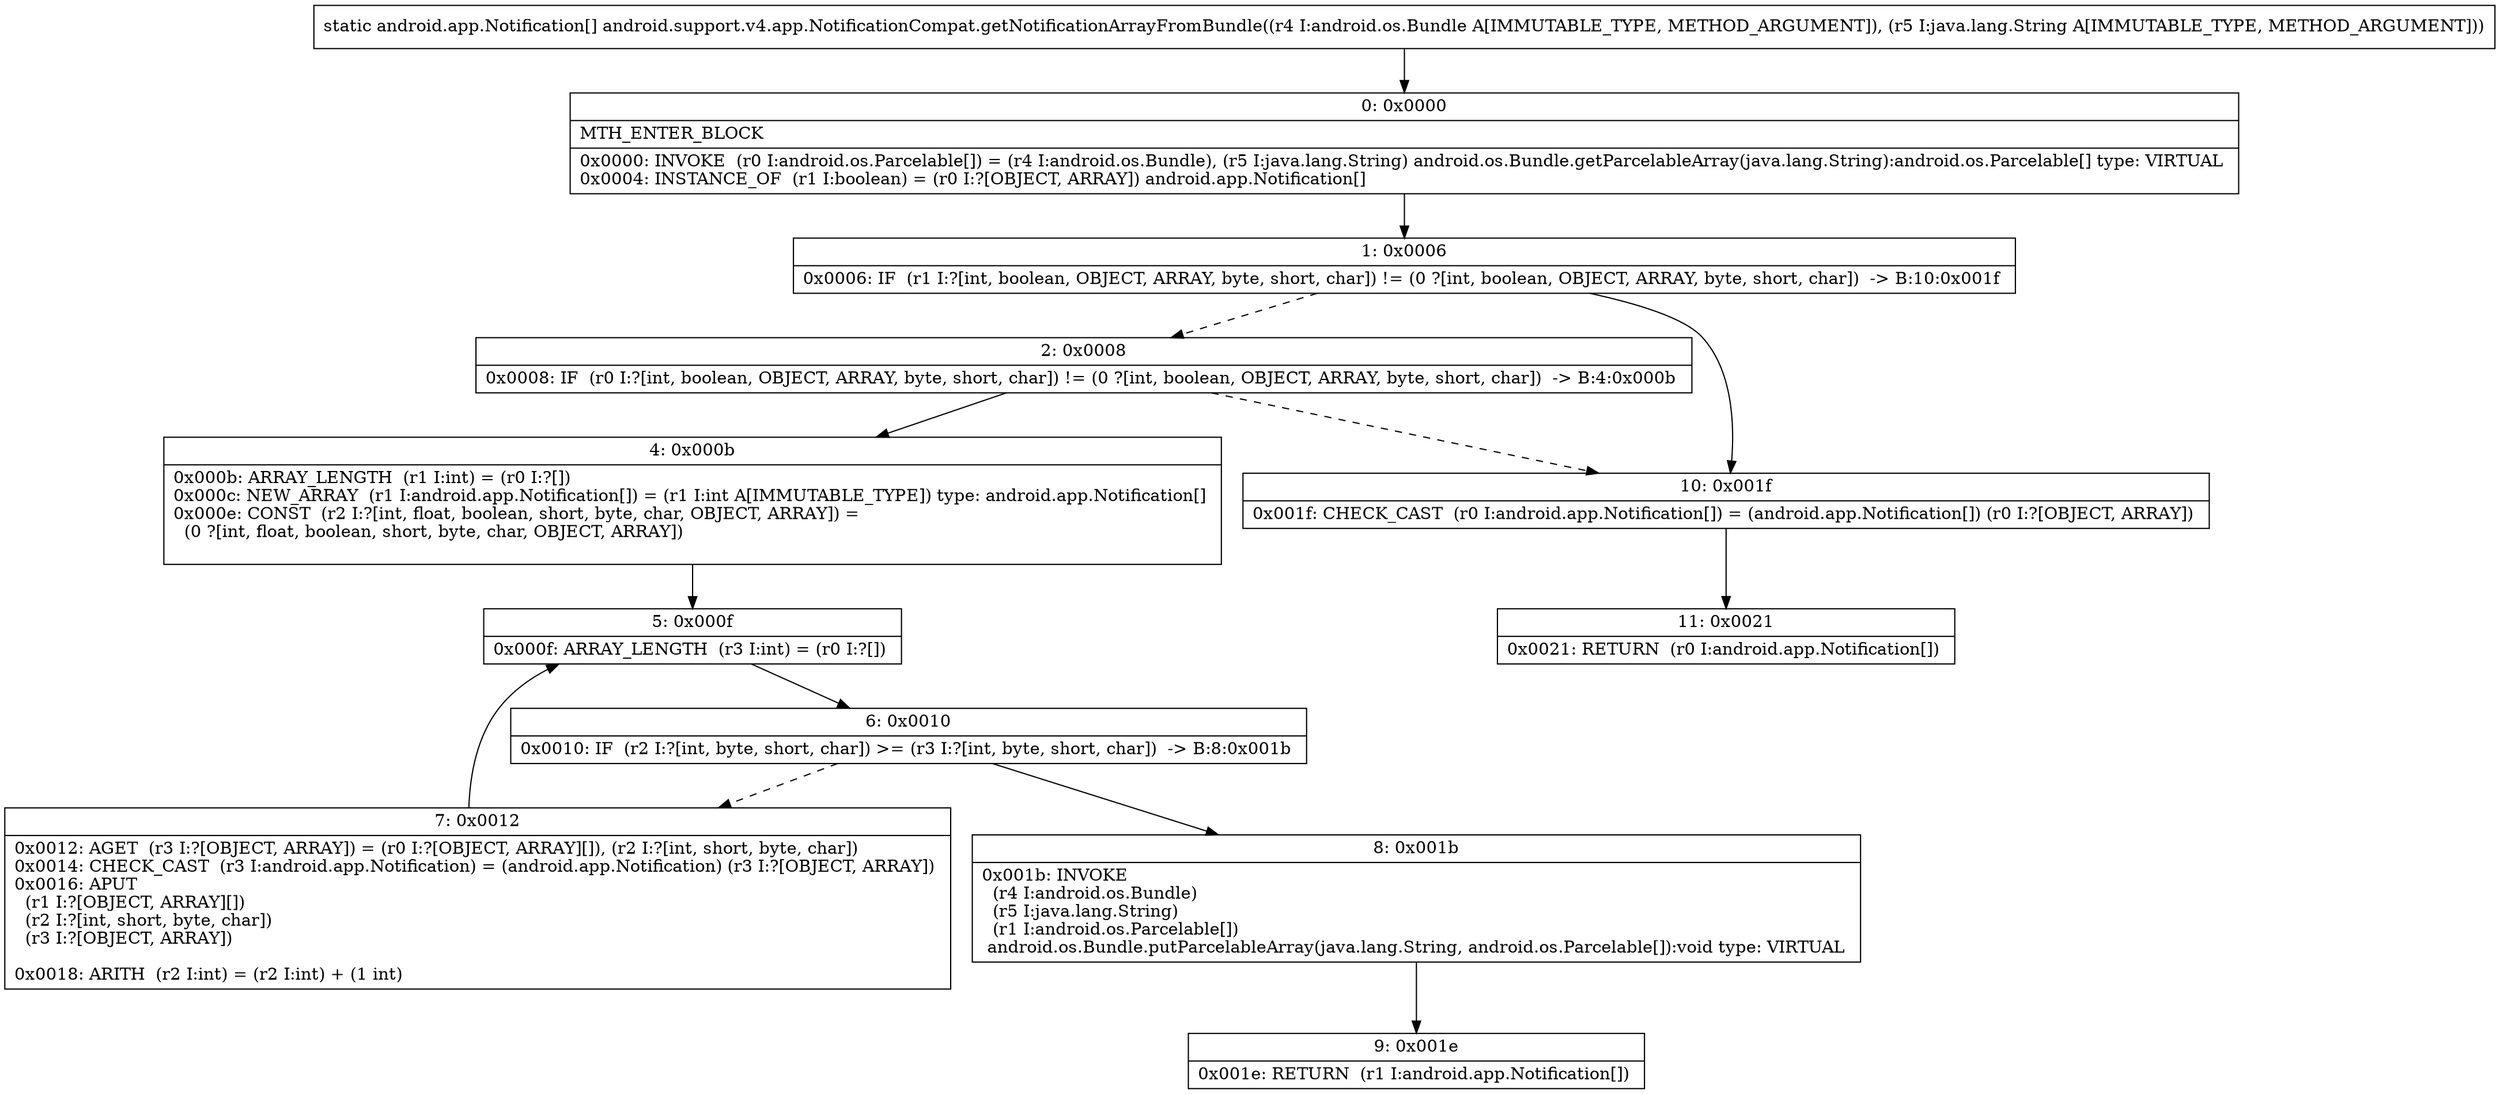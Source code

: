 digraph "CFG forandroid.support.v4.app.NotificationCompat.getNotificationArrayFromBundle(Landroid\/os\/Bundle;Ljava\/lang\/String;)[Landroid\/app\/Notification;" {
Node_0 [shape=record,label="{0\:\ 0x0000|MTH_ENTER_BLOCK\l|0x0000: INVOKE  (r0 I:android.os.Parcelable[]) = (r4 I:android.os.Bundle), (r5 I:java.lang.String) android.os.Bundle.getParcelableArray(java.lang.String):android.os.Parcelable[] type: VIRTUAL \l0x0004: INSTANCE_OF  (r1 I:boolean) = (r0 I:?[OBJECT, ARRAY]) android.app.Notification[] \l}"];
Node_1 [shape=record,label="{1\:\ 0x0006|0x0006: IF  (r1 I:?[int, boolean, OBJECT, ARRAY, byte, short, char]) != (0 ?[int, boolean, OBJECT, ARRAY, byte, short, char])  \-\> B:10:0x001f \l}"];
Node_2 [shape=record,label="{2\:\ 0x0008|0x0008: IF  (r0 I:?[int, boolean, OBJECT, ARRAY, byte, short, char]) != (0 ?[int, boolean, OBJECT, ARRAY, byte, short, char])  \-\> B:4:0x000b \l}"];
Node_4 [shape=record,label="{4\:\ 0x000b|0x000b: ARRAY_LENGTH  (r1 I:int) = (r0 I:?[]) \l0x000c: NEW_ARRAY  (r1 I:android.app.Notification[]) = (r1 I:int A[IMMUTABLE_TYPE]) type: android.app.Notification[] \l0x000e: CONST  (r2 I:?[int, float, boolean, short, byte, char, OBJECT, ARRAY]) = \l  (0 ?[int, float, boolean, short, byte, char, OBJECT, ARRAY])\l \l}"];
Node_5 [shape=record,label="{5\:\ 0x000f|0x000f: ARRAY_LENGTH  (r3 I:int) = (r0 I:?[]) \l}"];
Node_6 [shape=record,label="{6\:\ 0x0010|0x0010: IF  (r2 I:?[int, byte, short, char]) \>= (r3 I:?[int, byte, short, char])  \-\> B:8:0x001b \l}"];
Node_7 [shape=record,label="{7\:\ 0x0012|0x0012: AGET  (r3 I:?[OBJECT, ARRAY]) = (r0 I:?[OBJECT, ARRAY][]), (r2 I:?[int, short, byte, char]) \l0x0014: CHECK_CAST  (r3 I:android.app.Notification) = (android.app.Notification) (r3 I:?[OBJECT, ARRAY]) \l0x0016: APUT  \l  (r1 I:?[OBJECT, ARRAY][])\l  (r2 I:?[int, short, byte, char])\l  (r3 I:?[OBJECT, ARRAY])\l \l0x0018: ARITH  (r2 I:int) = (r2 I:int) + (1 int) \l}"];
Node_8 [shape=record,label="{8\:\ 0x001b|0x001b: INVOKE  \l  (r4 I:android.os.Bundle)\l  (r5 I:java.lang.String)\l  (r1 I:android.os.Parcelable[])\l android.os.Bundle.putParcelableArray(java.lang.String, android.os.Parcelable[]):void type: VIRTUAL \l}"];
Node_9 [shape=record,label="{9\:\ 0x001e|0x001e: RETURN  (r1 I:android.app.Notification[]) \l}"];
Node_10 [shape=record,label="{10\:\ 0x001f|0x001f: CHECK_CAST  (r0 I:android.app.Notification[]) = (android.app.Notification[]) (r0 I:?[OBJECT, ARRAY]) \l}"];
Node_11 [shape=record,label="{11\:\ 0x0021|0x0021: RETURN  (r0 I:android.app.Notification[]) \l}"];
MethodNode[shape=record,label="{static android.app.Notification[] android.support.v4.app.NotificationCompat.getNotificationArrayFromBundle((r4 I:android.os.Bundle A[IMMUTABLE_TYPE, METHOD_ARGUMENT]), (r5 I:java.lang.String A[IMMUTABLE_TYPE, METHOD_ARGUMENT])) }"];
MethodNode -> Node_0;
Node_0 -> Node_1;
Node_1 -> Node_2[style=dashed];
Node_1 -> Node_10;
Node_2 -> Node_4;
Node_2 -> Node_10[style=dashed];
Node_4 -> Node_5;
Node_5 -> Node_6;
Node_6 -> Node_7[style=dashed];
Node_6 -> Node_8;
Node_7 -> Node_5;
Node_8 -> Node_9;
Node_10 -> Node_11;
}

